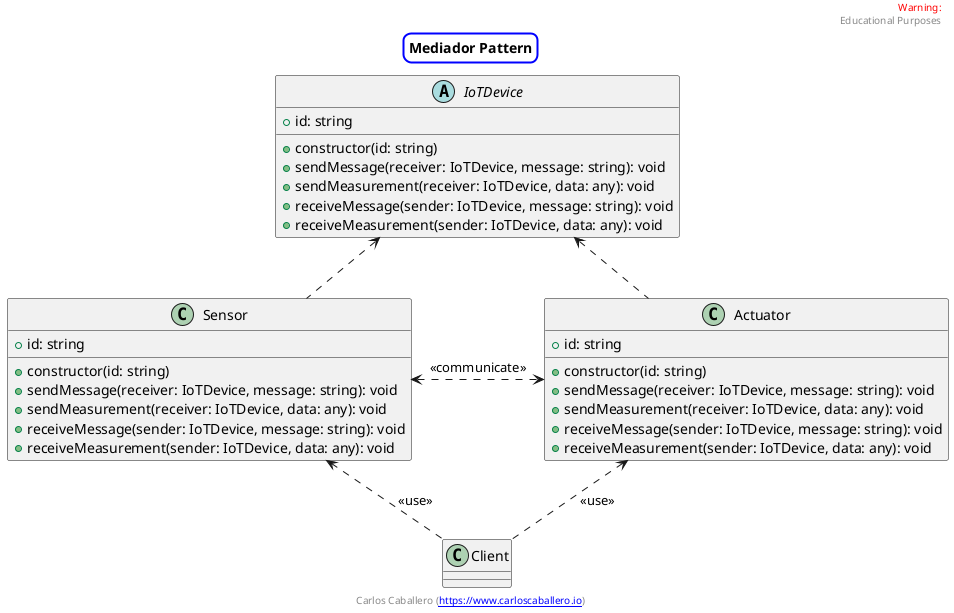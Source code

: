 
@startuml
skinparam titleBorderRoundCorner 15
skinparam titleBorderThickness 2
skinparam titleBorderColor blue


header
<font color=red>Warning:</font>
Educational Purposes
endheader

center footer Carlos Caballero ([[https://www.carloscaballero.io https://www.carloscaballero.io]])


title Mediador Pattern

class Sensor {
  + id: string
  + constructor(id: string)
  + sendMessage(receiver: IoTDevice, message: string): void
  + sendMeasurement(receiver: IoTDevice, data: any): void
  + receiveMessage(sender: IoTDevice, message: string): void
  + receiveMeasurement(sender: IoTDevice, data: any): void
}

class Actuator {
  + id: string
  + constructor(id: string)
  + sendMessage(receiver: IoTDevice, message: string): void
  + sendMeasurement(receiver: IoTDevice, data: any): void
  + receiveMessage(sender: IoTDevice, message: string): void
  + receiveMeasurement(sender: IoTDevice, data: any): void
}

abstract class IoTDevice {
  + id: string
  + constructor(id: string)
  + sendMessage(receiver: IoTDevice, message: string): void
  + sendMeasurement(receiver: IoTDevice, data: any): void
  + receiveMessage(sender: IoTDevice, message: string): void
  + receiveMeasurement(sender: IoTDevice, data: any): void
}

IoTDevice <.. Sensor
IoTDevice <.. Actuator
Sensor <.. Client  : "<<use>>"
Actuator <.. Client  : "<<use>>"

Sensor <.> Actuator: "<<communicate>>"
@enduml


